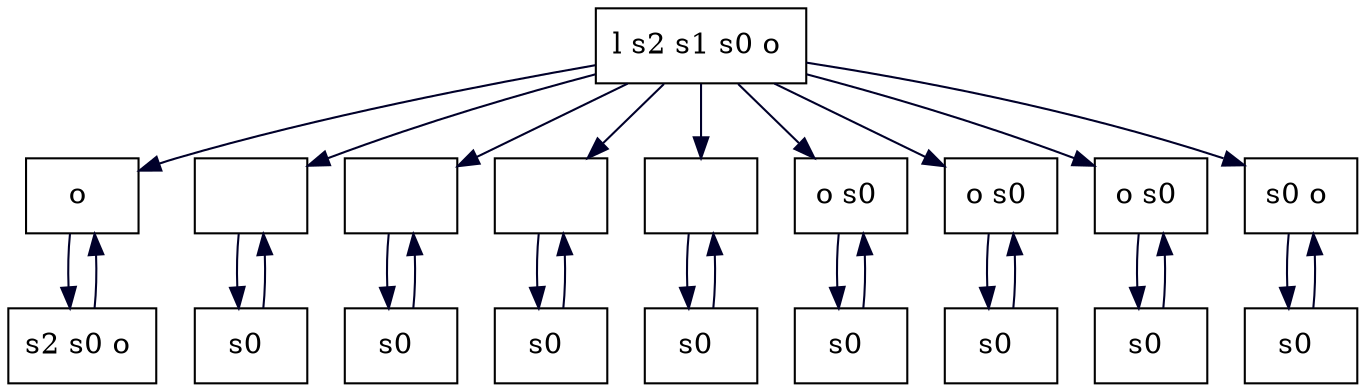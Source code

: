 digraph G {
  "ip_pv2i0Ipv3i0Ipv2i1Ipv3i0Ipv2i0Ipv3i1Ipv2i1Ipv3i1Ipv2i0Ipv3i2Ipv2i1Ipv3i2I000000_0-1[o ]" [
  shape=box, label="o ", ];
  "ip_pv2i0Ipv3i0Ipv2i1Ipv3i0Ipv2i0Ipv3i1Ipv2i1Ipv3i1Ipv2i0Ipv3i2Ipv2i1Ipv3i2I000000_0-2[s2 s0 o ]" [
  shape=box, label="s2 s0 o ", ];
  "pv2i0Ipv3i0I_pv2i1Ipv3i0Ipv2i0Ipv3i1Ipv2i1Ipv3i1Ipv2i0Ipv3i2Ipv2i1Ipv3i2I00000_0-1[]" [
  shape=box, label="", ];
  "pv2i0Ipv3i0I_pv2i1Ipv3i0Ipv2i0Ipv3i1Ipv2i1Ipv3i1Ipv2i0Ipv3i2Ipv2i1Ipv3i2I00000_0-2[s0 ]" [
  shape=box, label="s0 ", ];
  "pv2i0Ipv3i1I_pv2i1Ipv3i1Ipv2i0Ipv3i2Ipv2i1Ipv3i2I000_0-1[]" [shape=box,
                                                                label="", ];
  "pv2i0Ipv3i1I_pv2i1Ipv3i1Ipv2i0Ipv3i2Ipv2i1Ipv3i2I000_0-2[s0 ]" [shape=box,
                                                                   label="s0 ",
                                                                   ];
  "pv2i0Ipv3i2I_pv2i1Ipv3i2I0_0-1[]" [shape=box, label="", ];
  "pv2i0Ipv3i2I_pv2i1Ipv3i2I0_0-2[s0 ]" [shape=box, label="s0 ", ];
  "pv2i0_ippv2i0Ipv3i0Ipv2i1Ipv3i0Ipv2i0Ipv3i1Ipv2i1Ipv3i1Ipv2i0Ipv3i2Ipv2i1Ipv3i2I0000000_0-1[]" [
  shape=box, label="", ];
  "pv2i0_ippv2i0Ipv3i0Ipv2i1Ipv3i0Ipv2i0Ipv3i1Ipv2i1Ipv3i1Ipv2i0Ipv3i2Ipv2i1Ipv3i2I0000000_0-2[s0 ]" [
  shape=box, label="s0 ", ];
  "pv2i1Ipv3i0I_pv2i0Ipv3i1Ipv2i1Ipv3i1Ipv2i0Ipv3i2Ipv2i1Ipv3i2I0000_0-1[o s0 ]" [
  shape=box, label="o s0 ", ];
  "pv2i1Ipv3i0I_pv2i0Ipv3i1Ipv2i1Ipv3i1Ipv2i0Ipv3i2Ipv2i1Ipv3i2I0000_0-2[s0 ]" [
  shape=box, label="s0 ", ];
  "pv2i1Ipv3i1I_pv2i0Ipv3i2Ipv2i1Ipv3i2I00_0-1[o s0 ]" [shape=box,
                                                        label="o s0 ", ];
  "pv2i1Ipv3i1I_pv2i0Ipv3i2Ipv2i1Ipv3i2I00_0-2[s0 ]" [shape=box, label="s0 ", ];
  "pv2i1Ipv3i2I_0-0[l s2 s1 s0 o ]" [shape=box, label="l s2 s1 s0 o ", ];
  "pv2i1Ipv3i2I_0-1[o s0 ]" [shape=box, label="o s0 ", ];
  "pv2i1Ipv3i2I_0-2[s0 ]" [shape=box, label="s0 ", ];
  "pv2i1_ippv2i0Ipv3i0Ipv2i1Ipv3i0Ipv2i0Ipv3i1Ipv2i1Ipv3i1Ipv2i0Ipv3i2Ipv2i1Ipv3i2I0000000_0-1[s0 o ]" [
  shape=box, label="s0 o ", ];
  "pv2i1_ippv2i0Ipv3i0Ipv2i1Ipv3i0Ipv2i0Ipv3i1Ipv2i1Ipv3i1Ipv2i0Ipv3i2Ipv2i1Ipv3i2I0000000_0-2[s0 ]" [
  shape=box, label="s0 ", ];
  
  
  "ip_pv2i0Ipv3i0Ipv2i1Ipv3i0Ipv2i0Ipv3i1Ipv2i1Ipv3i1Ipv2i0Ipv3i2Ipv2i1Ipv3i2I000000_0-1[o ]" -> "ip_pv2i0Ipv3i0Ipv2i1Ipv3i0Ipv2i0Ipv3i1Ipv2i1Ipv3i1Ipv2i0Ipv3i2Ipv2i1Ipv3i2I000000_0-2[s2 s0 o ]" [
  color="#00002A", ];
  "ip_pv2i0Ipv3i0Ipv2i1Ipv3i0Ipv2i0Ipv3i1Ipv2i1Ipv3i1Ipv2i0Ipv3i2Ipv2i1Ipv3i2I000000_0-2[s2 s0 o ]" -> "ip_pv2i0Ipv3i0Ipv2i1Ipv3i0Ipv2i0Ipv3i1Ipv2i1Ipv3i1Ipv2i0Ipv3i2Ipv2i1Ipv3i2I000000_0-1[o ]" [
  color="#00002A", ];
  "pv2i0Ipv3i0I_pv2i1Ipv3i0Ipv2i0Ipv3i1Ipv2i1Ipv3i1Ipv2i0Ipv3i2Ipv2i1Ipv3i2I00000_0-1[]" -> "pv2i0Ipv3i0I_pv2i1Ipv3i0Ipv2i0Ipv3i1Ipv2i1Ipv3i1Ipv2i0Ipv3i2Ipv2i1Ipv3i2I00000_0-2[s0 ]" [
  color="#00002A", ];
  "pv2i0Ipv3i0I_pv2i1Ipv3i0Ipv2i0Ipv3i1Ipv2i1Ipv3i1Ipv2i0Ipv3i2Ipv2i1Ipv3i2I00000_0-2[s0 ]" -> "pv2i0Ipv3i0I_pv2i1Ipv3i0Ipv2i0Ipv3i1Ipv2i1Ipv3i1Ipv2i0Ipv3i2Ipv2i1Ipv3i2I00000_0-1[]" [
  color="#00002A", ];
  "pv2i0Ipv3i1I_pv2i1Ipv3i1Ipv2i0Ipv3i2Ipv2i1Ipv3i2I000_0-1[]" -> "pv2i0Ipv3i1I_pv2i1Ipv3i1Ipv2i0Ipv3i2Ipv2i1Ipv3i2I000_0-2[s0 ]" [
  color="#00002A", ];
  "pv2i0Ipv3i1I_pv2i1Ipv3i1Ipv2i0Ipv3i2Ipv2i1Ipv3i2I000_0-2[s0 ]" -> "pv2i0Ipv3i1I_pv2i1Ipv3i1Ipv2i0Ipv3i2Ipv2i1Ipv3i2I000_0-1[]" [
  color="#00002A", ];
  "pv2i0Ipv3i2I_pv2i1Ipv3i2I0_0-1[]" -> "pv2i0Ipv3i2I_pv2i1Ipv3i2I0_0-2[s0 ]" [
  color="#00002A", ];
  "pv2i0Ipv3i2I_pv2i1Ipv3i2I0_0-2[s0 ]" -> "pv2i0Ipv3i2I_pv2i1Ipv3i2I0_0-1[]" [
  color="#00002A", ];
  "pv2i0_ippv2i0Ipv3i0Ipv2i1Ipv3i0Ipv2i0Ipv3i1Ipv2i1Ipv3i1Ipv2i0Ipv3i2Ipv2i1Ipv3i2I0000000_0-1[]" -> "pv2i0_ippv2i0Ipv3i0Ipv2i1Ipv3i0Ipv2i0Ipv3i1Ipv2i1Ipv3i1Ipv2i0Ipv3i2Ipv2i1Ipv3i2I0000000_0-2[s0 ]" [
  color="#00002A", ];
  "pv2i0_ippv2i0Ipv3i0Ipv2i1Ipv3i0Ipv2i0Ipv3i1Ipv2i1Ipv3i1Ipv2i0Ipv3i2Ipv2i1Ipv3i2I0000000_0-2[s0 ]" -> "pv2i0_ippv2i0Ipv3i0Ipv2i1Ipv3i0Ipv2i0Ipv3i1Ipv2i1Ipv3i1Ipv2i0Ipv3i2Ipv2i1Ipv3i2I0000000_0-1[]" [
  color="#00002A", ];
  "pv2i1Ipv3i0I_pv2i0Ipv3i1Ipv2i1Ipv3i1Ipv2i0Ipv3i2Ipv2i1Ipv3i2I0000_0-1[o s0 ]" -> "pv2i1Ipv3i0I_pv2i0Ipv3i1Ipv2i1Ipv3i1Ipv2i0Ipv3i2Ipv2i1Ipv3i2I0000_0-2[s0 ]" [
  color="#00002A", ];
  "pv2i1Ipv3i0I_pv2i0Ipv3i1Ipv2i1Ipv3i1Ipv2i0Ipv3i2Ipv2i1Ipv3i2I0000_0-2[s0 ]" -> "pv2i1Ipv3i0I_pv2i0Ipv3i1Ipv2i1Ipv3i1Ipv2i0Ipv3i2Ipv2i1Ipv3i2I0000_0-1[o s0 ]" [
  color="#00002A", ];
  "pv2i1Ipv3i1I_pv2i0Ipv3i2Ipv2i1Ipv3i2I00_0-1[o s0 ]" -> "pv2i1Ipv3i1I_pv2i0Ipv3i2Ipv2i1Ipv3i2I00_0-2[s0 ]" [
  color="#00002A", ];
  "pv2i1Ipv3i1I_pv2i0Ipv3i2Ipv2i1Ipv3i2I00_0-2[s0 ]" -> "pv2i1Ipv3i1I_pv2i0Ipv3i2Ipv2i1Ipv3i2I00_0-1[o s0 ]" [
  color="#00002A", ];
  "pv2i1Ipv3i2I_0-0[l s2 s1 s0 o ]" -> "ip_pv2i0Ipv3i0Ipv2i1Ipv3i0Ipv2i0Ipv3i1Ipv2i1Ipv3i1Ipv2i0Ipv3i2Ipv2i1Ipv3i2I000000_0-1[o ]" [
  color="#00002A", ];
  "pv2i1Ipv3i2I_0-0[l s2 s1 s0 o ]" -> "pv2i0Ipv3i0I_pv2i1Ipv3i0Ipv2i0Ipv3i1Ipv2i1Ipv3i1Ipv2i0Ipv3i2Ipv2i1Ipv3i2I00000_0-1[]" [
  color="#00002A", ];
  "pv2i1Ipv3i2I_0-0[l s2 s1 s0 o ]" -> "pv2i0Ipv3i1I_pv2i1Ipv3i1Ipv2i0Ipv3i2Ipv2i1Ipv3i2I000_0-1[]" [
  color="#00002A", ];
  "pv2i1Ipv3i2I_0-0[l s2 s1 s0 o ]" -> "pv2i0Ipv3i2I_pv2i1Ipv3i2I0_0-1[]" [
  color="#00002A", ];
  "pv2i1Ipv3i2I_0-0[l s2 s1 s0 o ]" -> "pv2i0_ippv2i0Ipv3i0Ipv2i1Ipv3i0Ipv2i0Ipv3i1Ipv2i1Ipv3i1Ipv2i0Ipv3i2Ipv2i1Ipv3i2I0000000_0-1[]" [
  color="#00002A", ];
  "pv2i1Ipv3i2I_0-0[l s2 s1 s0 o ]" -> "pv2i1Ipv3i0I_pv2i0Ipv3i1Ipv2i1Ipv3i1Ipv2i0Ipv3i2Ipv2i1Ipv3i2I0000_0-1[o s0 ]" [
  color="#00002A", ];
  "pv2i1Ipv3i2I_0-0[l s2 s1 s0 o ]" -> "pv2i1Ipv3i1I_pv2i0Ipv3i2Ipv2i1Ipv3i2I00_0-1[o s0 ]" [
  color="#00002A", ];
  "pv2i1Ipv3i2I_0-0[l s2 s1 s0 o ]" -> "pv2i1Ipv3i2I_0-1[o s0 ]" [color="#00002A",
                                                                  ];
  "pv2i1Ipv3i2I_0-0[l s2 s1 s0 o ]" -> "pv2i1_ippv2i0Ipv3i0Ipv2i1Ipv3i0Ipv2i0Ipv3i1Ipv2i1Ipv3i1Ipv2i0Ipv3i2Ipv2i1Ipv3i2I0000000_0-1[s0 o ]" [
  color="#00002A", ];
  "pv2i1Ipv3i2I_0-1[o s0 ]" -> "pv2i1Ipv3i2I_0-2[s0 ]" [color="#00002A", ];
  "pv2i1Ipv3i2I_0-2[s0 ]" -> "pv2i1Ipv3i2I_0-1[o s0 ]" [color="#00002A", ];
  "pv2i1_ippv2i0Ipv3i0Ipv2i1Ipv3i0Ipv2i0Ipv3i1Ipv2i1Ipv3i1Ipv2i0Ipv3i2Ipv2i1Ipv3i2I0000000_0-1[s0 o ]" -> "pv2i1_ippv2i0Ipv3i0Ipv2i1Ipv3i0Ipv2i0Ipv3i1Ipv2i1Ipv3i1Ipv2i0Ipv3i2Ipv2i1Ipv3i2I0000000_0-2[s0 ]" [
  color="#00002A", ];
  "pv2i1_ippv2i0Ipv3i0Ipv2i1Ipv3i0Ipv2i0Ipv3i1Ipv2i1Ipv3i1Ipv2i0Ipv3i2Ipv2i1Ipv3i2I0000000_0-2[s0 ]" -> "pv2i1_ippv2i0Ipv3i0Ipv2i1Ipv3i0Ipv2i0Ipv3i1Ipv2i1Ipv3i1Ipv2i0Ipv3i2Ipv2i1Ipv3i2I0000000_0-1[s0 o ]" [
  color="#00002A", ];
  
  }